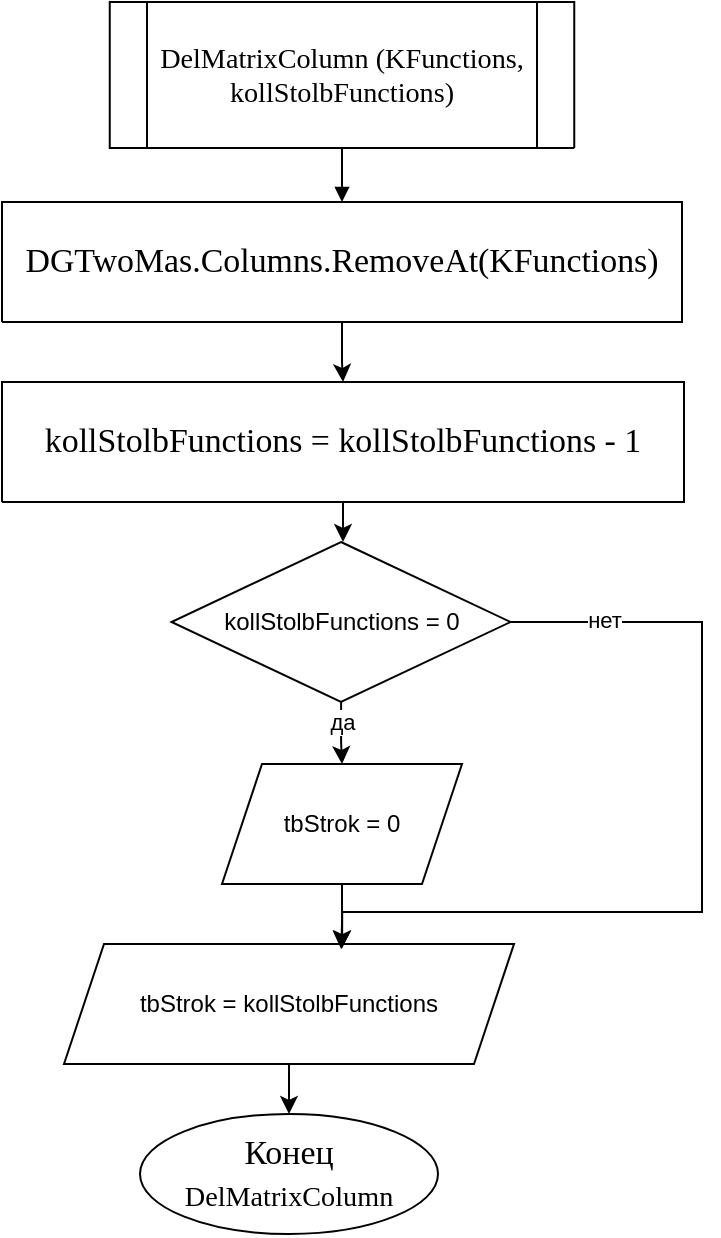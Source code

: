 <mxfile version="24.7.8">
  <diagram name="Страница-1" id="Page-1">
    <mxGraphModel dx="819" dy="505" grid="1" gridSize="10" guides="1" tooltips="1" connect="1" arrows="1" fold="1" page="1" pageScale="1" pageWidth="827" pageHeight="1169" math="0" shadow="0">
      <root>
        <mxCell id="0" />
        <mxCell id="1" parent="0" />
        <UserObject label="&lt;span style=&quot;font-family: &amp;quot;Times New Roman&amp;quot;; font-size: 14.11px;&quot;&gt;DelMatrixColumn (KFunctions, kollStolbFunctions)&lt;/span&gt;" tags="Блок-схема" id="2">
          <mxCell style="vsdxID=1;rotation=0;fillColor=#ffffff;gradientColor=none;shape=stencil(nZLdDoMgDIWfprcG6Y1eO/ceJuJoxsAg29zbD9LsjyWGeHcO/VpyCoDdoodZgRRL8O6s7jQGDXgAKclq5SlEBdgDdpPz6uTd1Y7s5yGRSV3cLU1YuU+kDike7GrB/sioIfuFvoq74A10J5hdH8Un40TG8Ire9bIFNJWQ5aFyemtyW1dtUz76D//Jl2WLIn/veMR/Bfsn);strokeColor=#000000;spacingTop=-1;spacingBottom=-1;spacingLeft=-1;spacingRight=-1;points=[[1,0.5,0],[0.5,0.5,0],[0.5,0,0]];labelBackgroundColor=none;rounded=0;html=1;whiteSpace=wrap;direction=north;" parent="1" vertex="1">
            <mxGeometry x="323.875" y="39.995" width="232.25" height="73" as="geometry" />
          </mxCell>
        </UserObject>
        <mxCell id="DCA21x13-JNAjoLtuj4D-82" style="edgeStyle=orthogonalEdgeStyle;rounded=0;orthogonalLoop=1;jettySize=auto;html=1;" parent="1" source="4" target="6" edge="1">
          <mxGeometry relative="1" as="geometry" />
        </mxCell>
        <UserObject label="&lt;div style=&quot;font-size: 1px&quot;&gt;&lt;font style=&quot;font-size:16.93px;font-family:Times New Roman;color:#000000;direction:ltr;letter-spacing:0px;line-height:120%;opacity:1&quot;&gt;DGTwoMas.Columns.RemoveAt(KFunctions)&lt;/font&gt;&lt;font style=&quot;font-size:16.93px;font-family:Times New Roman;color:#000000;direction:ltr;letter-spacing:0px;line-height:120%;opacity:1&quot;&gt;&lt;br&gt;&lt;/font&gt;&lt;/div&gt;" tags="Фон" id="4">
          <mxCell style="verticalAlign=middle;align=center;overflow=width;vsdxID=3;fillColor=#ffffff;gradientColor=none;shape=stencil(nZBLDoAgDERP0z3SIyjew0SURgSD+Lu9kMZoXLhwN9O+tukAlrNpJg1SzDH4QW/URgNYgZTkjA4UkwJUgGXng+6DX1zLfmoymdXo17xh5zmRJ6Q42BWCfc2oJfdAr+Yv+AP9Cb7OJ3H/2JG1HNGz/84klThPVCc=);strokeColor=#000000;points=[[1,0.5,0],[0.5,0,0],[0.5,0.5,0],[0.5,0.5,0]];labelBackgroundColor=none;rounded=0;html=1;whiteSpace=wrap;" parent="1" vertex="1">
            <mxGeometry x="270" y="140" width="340" height="60" as="geometry" />
          </mxCell>
        </UserObject>
        <mxCell id="DCA21x13-JNAjoLtuj4D-84" style="edgeStyle=orthogonalEdgeStyle;rounded=0;orthogonalLoop=1;jettySize=auto;html=1;" parent="1" source="6" target="DCA21x13-JNAjoLtuj4D-83" edge="1">
          <mxGeometry relative="1" as="geometry" />
        </mxCell>
        <UserObject label="&lt;div style=&quot;font-size: 1px&quot;&gt;&lt;font style=&quot;font-size:16.93px;font-family:Times New Roman;color:#000000;direction:ltr;letter-spacing:0px;line-height:120%;opacity:1&quot;&gt; kollStolbFunctions = kollStolbFunctions - 1&lt;/font&gt;&lt;font style=&quot;font-size:16.93px;font-family:Times New Roman;color:#000000;direction:ltr;letter-spacing:0px;line-height:120%;opacity:1&quot;&gt;&lt;br&gt;&lt;/font&gt;&lt;/div&gt;" tags="Фон" id="6">
          <mxCell style="verticalAlign=middle;align=center;overflow=width;vsdxID=6;fillColor=#ffffff;gradientColor=none;shape=stencil(nZBLDoAgDERP0z3SIyjew0SURgSD+Lu9kMZoXLhwN9O+tukAlrNpJg1SzDH4QW/URgNYgZTkjA4UkwJUgGXng+6DX1zLfmoymdXo17xh5zmRJ6Q42BWCfc2oJfdAr+Yv+AP9Cb7OJ3H/2JG1HNGz/84klThPVCc=);strokeColor=#000000;points=[[1,0.5,0],[0.5,0,0],[0.5,0.5,0],[0.5,0.5,0]];labelBackgroundColor=none;rounded=0;html=1;whiteSpace=wrap;" parent="1" vertex="1">
            <mxGeometry x="270" y="230" width="341" height="60" as="geometry" />
          </mxCell>
        </UserObject>
        <UserObject label="" tags="Фон" id="11">
          <mxCell style="vsdxID=11;fillColor=#ffffff;gradientColor=none;shape=stencil(vVHLDsIgEPwajiQU4hfU+h8bu7RELM2CFv9eyMZYjCcP3mZ2Zh/ZEaaPM6wotIqJwgU3N6ZZmKPQ2i0zkksFCTMI09tAOFG4LSPzFaqzomu41wmZ+1Tt0OrB7MD0xE6gc5EoN5qi1vsa1Kmvo1SWkF2UFBIkF5ZmqweaUJY10nqYGiluiOuu3P182P/OKuD9Zuu855T2+mcspcSRmuEJ);strokeColor=#000000;points=[[0.5,0,0],[0.5,0.5,0],[0.5,0.5,0],[0.5,0.5,0],[1,0.5,0]];labelBackgroundColor=none;rounded=0;html=1;whiteSpace=wrap;" parent="1" vertex="1">
            <mxGeometry x="339" y="596" width="149" height="60" as="geometry" />
          </mxCell>
        </UserObject>
        <mxCell id="12" value="&lt;div style=&quot;font-size: 1px&quot;&gt;&lt;font style=&quot;font-size:16.93px;font-family:Times New Roman;color:#000000;direction:ltr;letter-spacing:0px;line-height:120%;opacity:1&quot;&gt;Конец&lt;br&gt;&lt;/font&gt;&lt;font style=&quot;font-size:16.93px;font-family:Times New Roman;color:#000000;direction:ltr;letter-spacing:0px;line-height:120%;opacity:1&quot;&gt;&lt;span style=&quot;font-size: 14.11px;&quot;&gt;DelMatrixColumn&lt;/span&gt;&lt;br&gt;&lt;/font&gt;&lt;/div&gt;" style="text;vsdxID=11;fillColor=none;gradientColor=none;strokeColor=none;points=[[0.5,0,0],[0.5,0.5,0],[0.5,0.5,0],[0.5,0.5,0],[1,0.5,0]];labelBackgroundColor=none;rounded=0;html=1;whiteSpace=wrap;verticalAlign=middle;align=center;overflow=width;;html=1;" parent="11" vertex="1">
          <mxGeometry x="9.35" y="2.87" width="130.9" height="53.33" as="geometry" />
        </mxCell>
        <UserObject label="" tags="Соединительная_линия" id="52">
          <mxCell style="vsdxID=13;edgeStyle=none;startArrow=none;endArrow=block;startSize=5;endSize=5;strokeColor=#000000;spacingTop=0;spacingBottom=0;spacingLeft=0;spacingRight=0;verticalAlign=middle;html=1;labelBackgroundColor=#ffffff;rounded=0;entryX=0.5;entryY=0;entryDx=0;entryDy=0;entryPerimeter=0;" parent="1" source="2" target="4" edge="1">
            <mxGeometry relative="1" as="geometry">
              <mxPoint x="10" as="offset" />
              <Array as="points">
                <mxPoint x="440" y="120" />
              </Array>
            </mxGeometry>
          </mxCell>
        </UserObject>
        <mxCell id="DCA21x13-JNAjoLtuj4D-88" style="edgeStyle=orthogonalEdgeStyle;rounded=0;orthogonalLoop=1;jettySize=auto;html=1;" parent="1" source="DCA21x13-JNAjoLtuj4D-83" target="DCA21x13-JNAjoLtuj4D-87" edge="1">
          <mxGeometry relative="1" as="geometry" />
        </mxCell>
        <mxCell id="DCA21x13-JNAjoLtuj4D-93" value="да" style="edgeLabel;html=1;align=center;verticalAlign=middle;resizable=0;points=[];" parent="DCA21x13-JNAjoLtuj4D-88" vertex="1" connectable="0">
          <mxGeometry x="-0.411" relative="1" as="geometry">
            <mxPoint as="offset" />
          </mxGeometry>
        </mxCell>
        <mxCell id="DCA21x13-JNAjoLtuj4D-83" value="kollStolbFunctions = 0" style="rhombus;whiteSpace=wrap;html=1;" parent="1" vertex="1">
          <mxGeometry x="354.75" y="310" width="169.5" height="80" as="geometry" />
        </mxCell>
        <mxCell id="DCA21x13-JNAjoLtuj4D-87" value="tbStrok = 0" style="shape=parallelogram;perimeter=parallelogramPerimeter;whiteSpace=wrap;html=1;fixedSize=1;" parent="1" vertex="1">
          <mxGeometry x="380" y="421" width="120" height="60" as="geometry" />
        </mxCell>
        <mxCell id="DCA21x13-JNAjoLtuj4D-89" value="tbStrok =&amp;nbsp;kollStolbFunctions" style="shape=parallelogram;perimeter=parallelogramPerimeter;whiteSpace=wrap;html=1;fixedSize=1;" parent="1" vertex="1">
          <mxGeometry x="301" y="511" width="225" height="60" as="geometry" />
        </mxCell>
        <mxCell id="DCA21x13-JNAjoLtuj4D-90" style="edgeStyle=orthogonalEdgeStyle;rounded=0;orthogonalLoop=1;jettySize=auto;html=1;entryX=0.616;entryY=0.044;entryDx=0;entryDy=0;entryPerimeter=0;" parent="1" source="DCA21x13-JNAjoLtuj4D-87" target="DCA21x13-JNAjoLtuj4D-89" edge="1">
          <mxGeometry relative="1" as="geometry" />
        </mxCell>
        <mxCell id="DCA21x13-JNAjoLtuj4D-91" style="edgeStyle=orthogonalEdgeStyle;rounded=0;orthogonalLoop=1;jettySize=auto;html=1;entryX=0.5;entryY=0;entryDx=0;entryDy=0;entryPerimeter=0;" parent="1" source="DCA21x13-JNAjoLtuj4D-89" target="11" edge="1">
          <mxGeometry relative="1" as="geometry" />
        </mxCell>
        <mxCell id="DCA21x13-JNAjoLtuj4D-92" style="edgeStyle=orthogonalEdgeStyle;rounded=0;orthogonalLoop=1;jettySize=auto;html=1;entryX=0.618;entryY=0.035;entryDx=0;entryDy=0;entryPerimeter=0;" parent="1" source="DCA21x13-JNAjoLtuj4D-83" target="DCA21x13-JNAjoLtuj4D-89" edge="1">
          <mxGeometry relative="1" as="geometry">
            <Array as="points">
              <mxPoint x="620" y="350" />
              <mxPoint x="620" y="495" />
              <mxPoint x="440" y="495" />
            </Array>
          </mxGeometry>
        </mxCell>
        <mxCell id="DCA21x13-JNAjoLtuj4D-94" value="нет" style="edgeLabel;html=1;align=center;verticalAlign=middle;resizable=0;points=[];" parent="DCA21x13-JNAjoLtuj4D-92" vertex="1" connectable="0">
          <mxGeometry x="-0.791" y="1" relative="1" as="geometry">
            <mxPoint as="offset" />
          </mxGeometry>
        </mxCell>
      </root>
    </mxGraphModel>
  </diagram>
</mxfile>
